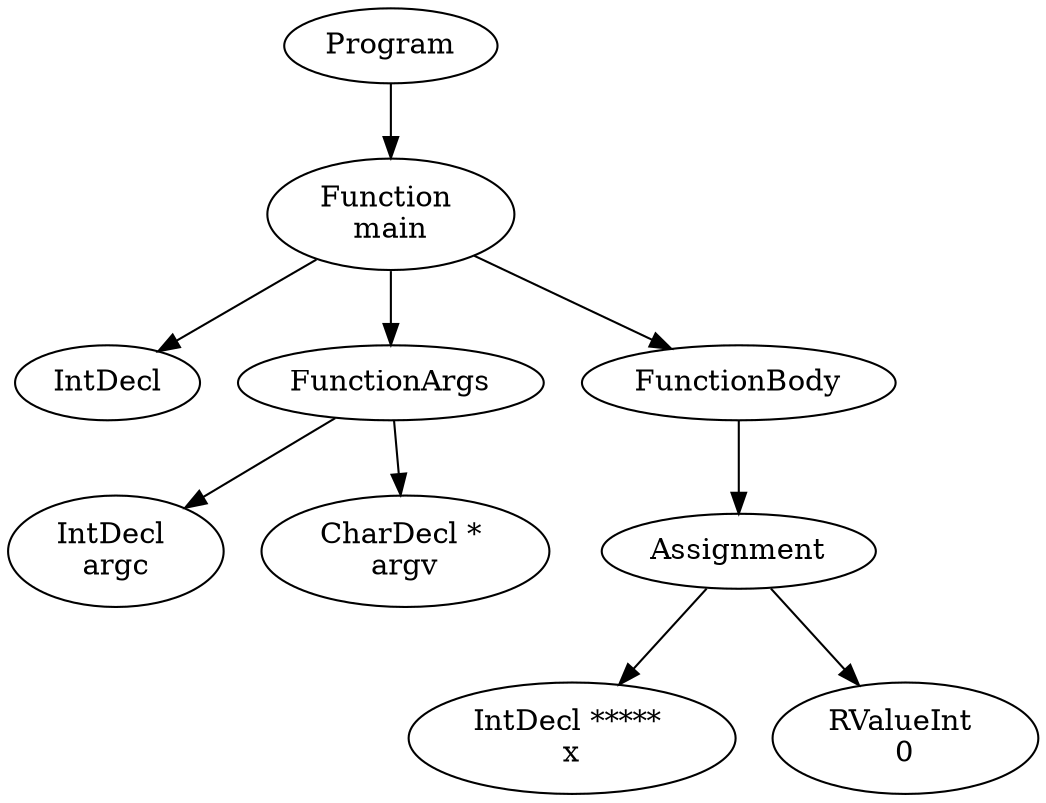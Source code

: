digraph AST {
1 [label="Program"];
2 [label="Function \nmain"];
3 [label="IntDecl"];
4 [label="FunctionArgs"];
5 [label="IntDecl \nargc"];
6 [label="CharDecl * \nargv"];
4 -> 5;
4 -> 6;
7 [label="FunctionBody"];
8 [label="Assignment"];
9 [label="IntDecl ***** \nx"];
10 [label="RValueInt \n0"];
8 -> 9;
8 -> 10;
7 -> 8;
2 -> 3;
2 -> 4;
2 -> 7;
1 -> 2;
}